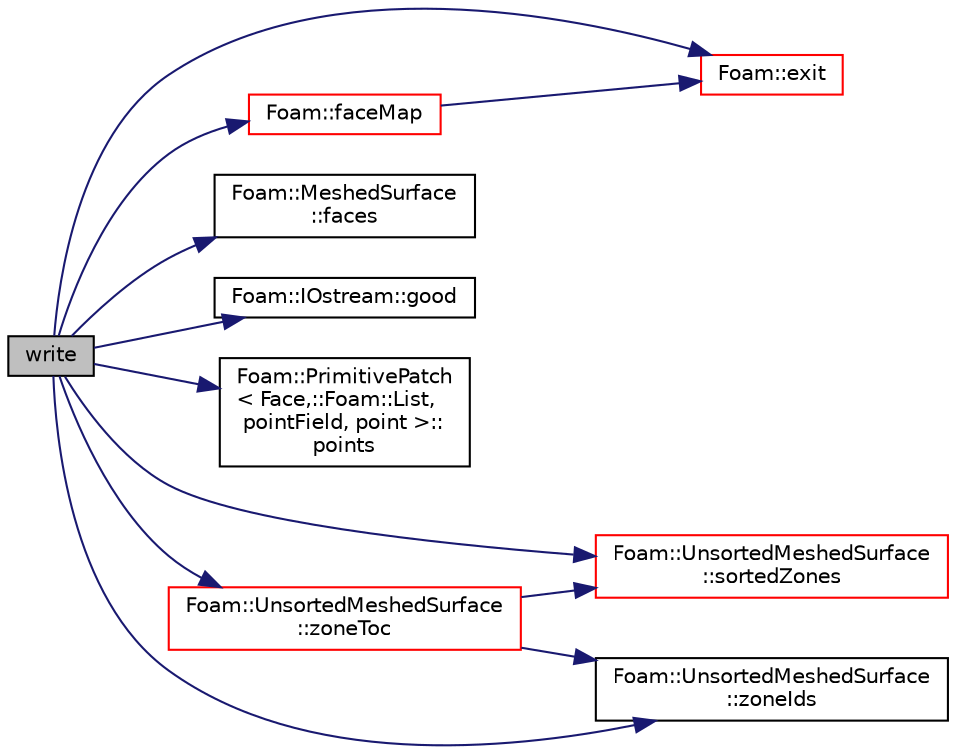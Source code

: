 digraph "write"
{
  bgcolor="transparent";
  edge [fontname="Helvetica",fontsize="10",labelfontname="Helvetica",labelfontsize="10"];
  node [fontname="Helvetica",fontsize="10",shape=record];
  rankdir="LR";
  Node1 [label="write",height=0.2,width=0.4,color="black", fillcolor="grey75", style="filled", fontcolor="black"];
  Node1 -> Node2 [color="midnightblue",fontsize="10",style="solid",fontname="Helvetica"];
  Node2 [label="Foam::exit",height=0.2,width=0.4,color="red",URL="$a10936.html#a06ca7250d8e89caf05243ec094843642"];
  Node1 -> Node3 [color="midnightblue",fontsize="10",style="solid",fontname="Helvetica"];
  Node3 [label="Foam::faceMap",height=0.2,width=0.4,color="red",URL="$a10936.html#aa77215843e964fac259ab06e68d0ee02"];
  Node3 -> Node2 [color="midnightblue",fontsize="10",style="solid",fontname="Helvetica"];
  Node1 -> Node4 [color="midnightblue",fontsize="10",style="solid",fontname="Helvetica"];
  Node4 [label="Foam::MeshedSurface\l::faces",height=0.2,width=0.4,color="black",URL="$a01504.html#a24383e354eec6ecd526b67a58e5aa971",tooltip="Return const access to the faces. "];
  Node1 -> Node5 [color="midnightblue",fontsize="10",style="solid",fontname="Helvetica"];
  Node5 [label="Foam::IOstream::good",height=0.2,width=0.4,color="black",URL="$a01209.html#ad2e41c8280b6cdf93d39e1135d2abdf7",tooltip="Return true if next operation might succeed. "];
  Node1 -> Node6 [color="midnightblue",fontsize="10",style="solid",fontname="Helvetica"];
  Node6 [label="Foam::PrimitivePatch\l\< Face,::Foam::List,\l pointField, point \>::\lpoints",height=0.2,width=0.4,color="black",URL="$a02023.html#a1f42f31bcf706357682dcf097255b544",tooltip="Return reference to global points. "];
  Node1 -> Node7 [color="midnightblue",fontsize="10",style="solid",fontname="Helvetica"];
  Node7 [label="Foam::UnsortedMeshedSurface\l::sortedZones",height=0.2,width=0.4,color="red",URL="$a02875.html#ac8dc2e2101632583877c186dc03de67d",tooltip="Sort faces according to zoneIds. "];
  Node1 -> Node8 [color="midnightblue",fontsize="10",style="solid",fontname="Helvetica"];
  Node8 [label="Foam::UnsortedMeshedSurface\l::zoneIds",height=0.2,width=0.4,color="black",URL="$a02875.html#aa584bf544aaea8cbbeff1f3720a4c684",tooltip="Return const access to the zone ids. "];
  Node1 -> Node9 [color="midnightblue",fontsize="10",style="solid",fontname="Helvetica"];
  Node9 [label="Foam::UnsortedMeshedSurface\l::zoneToc",height=0.2,width=0.4,color="red",URL="$a02875.html#a21923b04f7adbbfb5d40f37e13ea1f22",tooltip="Return const access to the zone table-of-contents. "];
  Node9 -> Node7 [color="midnightblue",fontsize="10",style="solid",fontname="Helvetica"];
  Node9 -> Node8 [color="midnightblue",fontsize="10",style="solid",fontname="Helvetica"];
}
